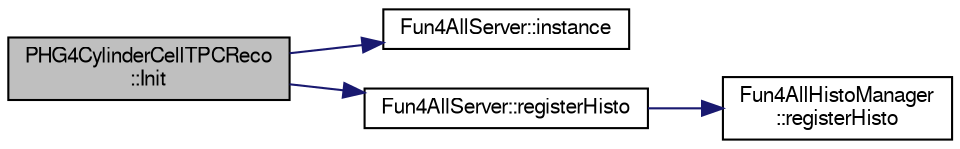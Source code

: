 digraph "PHG4CylinderCellTPCReco::Init"
{
  bgcolor="transparent";
  edge [fontname="FreeSans",fontsize="10",labelfontname="FreeSans",labelfontsize="10"];
  node [fontname="FreeSans",fontsize="10",shape=record];
  rankdir="LR";
  Node1 [label="PHG4CylinderCellTPCReco\l::Init",height=0.2,width=0.4,color="black", fillcolor="grey75", style="filled" fontcolor="black"];
  Node1 -> Node2 [color="midnightblue",fontsize="10",style="solid",fontname="FreeSans"];
  Node2 [label="Fun4AllServer::instance",height=0.2,width=0.4,color="black",URL="$da/d29/classFun4AllServer.html#a3e55156f91b2c94bb6c4ef33ffce587a"];
  Node1 -> Node3 [color="midnightblue",fontsize="10",style="solid",fontname="FreeSans"];
  Node3 [label="Fun4AllServer::registerHisto",height=0.2,width=0.4,color="black",URL="$da/d29/classFun4AllServer.html#a531952321df1183d357e6fec6db28103"];
  Node3 -> Node4 [color="midnightblue",fontsize="10",style="solid",fontname="FreeSans"];
  Node4 [label="Fun4AllHistoManager\l::registerHisto",height=0.2,width=0.4,color="black",URL="$d3/d96/classFun4AllHistoManager.html#a7e1354855437fa28bb0d29dc0581d0a6"];
}
